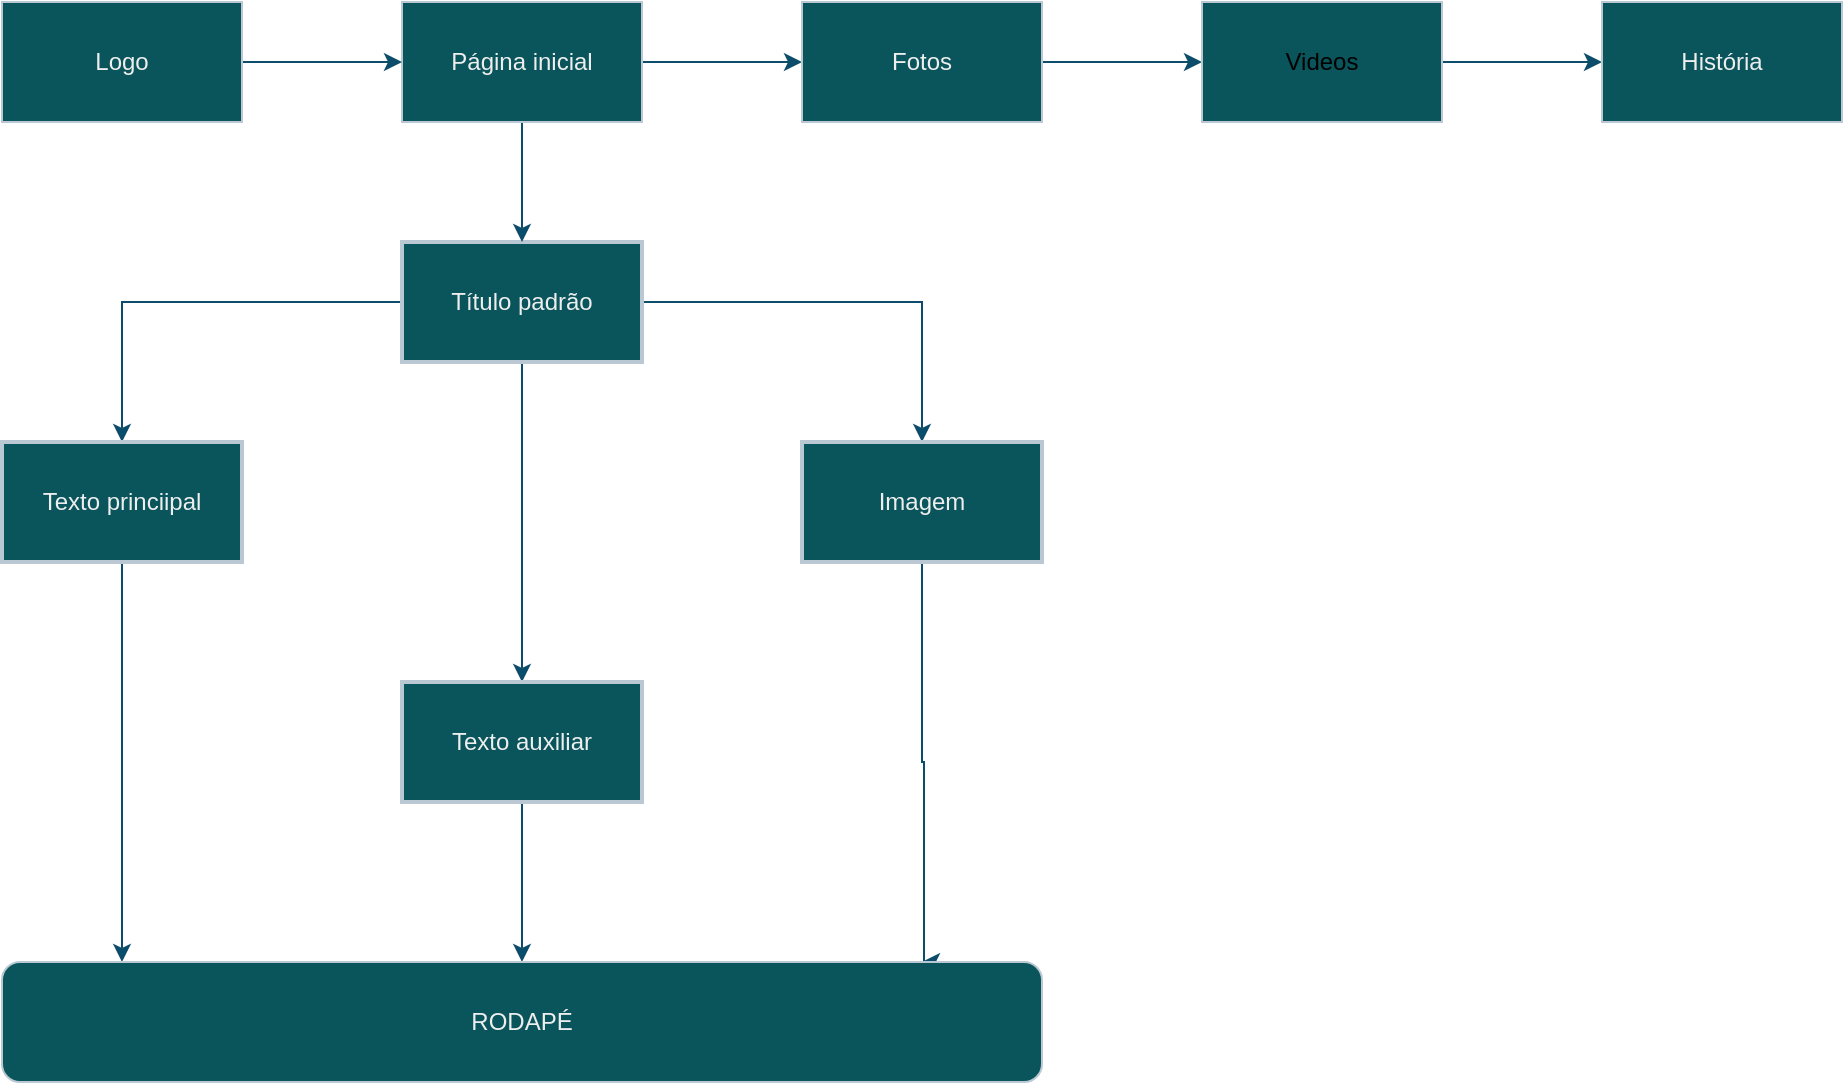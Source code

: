<mxfile version="20.8.10" type="device" pages="4"><diagram name="pagina-inicial" id="6jgPYx21cRDARMcg8RUc"><mxGraphModel dx="1862" dy="2954" grid="1" gridSize="10" guides="1" tooltips="1" connect="1" arrows="1" fold="1" page="1" pageScale="1" pageWidth="827" pageHeight="1169" math="0" shadow="0"><root><mxCell id="0"/><mxCell id="1" parent="0"/><mxCell id="WHvKOXdfd1H_6zjYxGnW-16" value="" style="edgeStyle=orthogonalEdgeStyle;rounded=0;orthogonalLoop=1;jettySize=auto;html=1;labelBackgroundColor=none;fontColor=default;strokeColor=#0B4D6A;labelPosition=center;verticalLabelPosition=middle;align=center;verticalAlign=middle;" parent="1" source="WHvKOXdfd1H_6zjYxGnW-13" target="WHvKOXdfd1H_6zjYxGnW-15" edge="1"><mxGeometry relative="1" as="geometry"/></mxCell><mxCell id="WHvKOXdfd1H_6zjYxGnW-18" value="" style="edgeStyle=orthogonalEdgeStyle;rounded=0;orthogonalLoop=1;jettySize=auto;html=1;labelBackgroundColor=none;fontColor=default;strokeColor=#0B4D6A;labelPosition=center;verticalLabelPosition=middle;align=center;verticalAlign=middle;" parent="1" source="WHvKOXdfd1H_6zjYxGnW-13" target="WHvKOXdfd1H_6zjYxGnW-17" edge="1"><mxGeometry relative="1" as="geometry"/></mxCell><mxCell id="WHvKOXdfd1H_6zjYxGnW-20" value="" style="edgeStyle=orthogonalEdgeStyle;rounded=0;orthogonalLoop=1;jettySize=auto;html=1;labelBackgroundColor=none;strokeColor=#0B4D6A;fontColor=default;labelPosition=center;verticalLabelPosition=middle;align=center;verticalAlign=middle;" parent="1" source="WHvKOXdfd1H_6zjYxGnW-13" target="WHvKOXdfd1H_6zjYxGnW-19" edge="1"><mxGeometry relative="1" as="geometry"/></mxCell><mxCell id="WHvKOXdfd1H_6zjYxGnW-13" value="Título padrão" style="whiteSpace=wrap;html=1;align=center;strokeWidth=2;rounded=0;labelBackgroundColor=none;fillColor=#09555B;strokeColor=#BAC8D3;fontColor=#EEEEEE;labelPosition=center;verticalLabelPosition=middle;verticalAlign=middle;" parent="1" vertex="1"><mxGeometry x="160" y="-1080" width="120" height="60" as="geometry"/></mxCell><mxCell id="EDl6xiVpqqaNXgH7k8_5-8" style="edgeStyle=orthogonalEdgeStyle;rounded=0;orthogonalLoop=1;jettySize=auto;html=1;labelBackgroundColor=none;strokeColor=#0B4D6A;fontColor=default;labelPosition=center;verticalLabelPosition=middle;align=center;verticalAlign=middle;" parent="1" source="WHvKOXdfd1H_6zjYxGnW-15" edge="1"><mxGeometry relative="1" as="geometry"><mxPoint x="20" y="-720" as="targetPoint"/><Array as="points"><mxPoint x="20" y="-820"/></Array></mxGeometry></mxCell><mxCell id="EDl6xiVpqqaNXgH7k8_5-5" style="edgeStyle=orthogonalEdgeStyle;rounded=0;orthogonalLoop=1;jettySize=auto;html=1;labelBackgroundColor=none;strokeColor=#0B4D6A;fontColor=default;labelPosition=center;verticalLabelPosition=middle;align=center;verticalAlign=middle;" parent="1" source="WHvKOXdfd1H_6zjYxGnW-17" edge="1"><mxGeometry relative="1" as="geometry"><mxPoint x="420" y="-720" as="targetPoint"/><Array as="points"><mxPoint x="420" y="-820"/><mxPoint x="421" y="-820"/></Array></mxGeometry></mxCell><mxCell id="WHvKOXdfd1H_6zjYxGnW-17" value="Imagem" style="whiteSpace=wrap;html=1;align=center;strokeWidth=2;rounded=0;labelBackgroundColor=none;fillColor=#09555B;strokeColor=#BAC8D3;fontColor=#EEEEEE;labelPosition=center;verticalLabelPosition=middle;verticalAlign=middle;" parent="1" vertex="1"><mxGeometry x="360" y="-980" width="120" height="60" as="geometry"/></mxCell><mxCell id="Egg_RonZ79JyW-SJxD8G-2" value="" style="edgeStyle=orthogonalEdgeStyle;rounded=0;orthogonalLoop=1;jettySize=auto;html=1;labelBackgroundColor=none;strokeColor=#0B4D6A;fontColor=default;labelPosition=center;verticalLabelPosition=middle;align=center;verticalAlign=middle;" parent="1" source="WHvKOXdfd1H_6zjYxGnW-19" target="Egg_RonZ79JyW-SJxD8G-1" edge="1"><mxGeometry relative="1" as="geometry"/></mxCell><mxCell id="WHvKOXdfd1H_6zjYxGnW-19" value="Texto auxiliar" style="whiteSpace=wrap;html=1;align=center;strokeWidth=2;rounded=0;labelBackgroundColor=none;fillColor=#09555B;strokeColor=#BAC8D3;fontColor=#EEEEEE;labelPosition=center;verticalLabelPosition=middle;verticalAlign=middle;" parent="1" vertex="1"><mxGeometry x="160" y="-860" width="120" height="60" as="geometry"/></mxCell><mxCell id="sfhdk_9mOHmBz7rJ2oFT-1" value="" style="edgeStyle=orthogonalEdgeStyle;rounded=0;orthogonalLoop=1;jettySize=auto;html=1;labelBackgroundColor=none;strokeColor=#0B4D6A;fontColor=default;labelPosition=center;verticalLabelPosition=middle;align=center;verticalAlign=middle;" parent="1" source="sfhdk_9mOHmBz7rJ2oFT-2" target="sfhdk_9mOHmBz7rJ2oFT-6" edge="1"><mxGeometry relative="1" as="geometry"/></mxCell><mxCell id="Pk7VqgSNeZXJ33i202x1-1" value="" style="edgeStyle=orthogonalEdgeStyle;rounded=0;orthogonalLoop=1;jettySize=auto;html=1;labelBackgroundColor=none;strokeColor=#0B4D6A;fontColor=default;labelPosition=center;verticalLabelPosition=middle;align=center;verticalAlign=middle;" parent="1" source="sfhdk_9mOHmBz7rJ2oFT-2" target="WHvKOXdfd1H_6zjYxGnW-13" edge="1"><mxGeometry relative="1" as="geometry"/></mxCell><mxCell id="sfhdk_9mOHmBz7rJ2oFT-2" value="Página inicial" style="rounded=0;whiteSpace=wrap;html=1;labelBackgroundColor=none;fillColor=#09555B;strokeColor=#BAC8D3;fontColor=#EEEEEE;labelPosition=center;verticalLabelPosition=middle;align=center;verticalAlign=middle;" parent="1" vertex="1"><mxGeometry x="160" y="-1200" width="120" height="60" as="geometry"/></mxCell><mxCell id="sfhdk_9mOHmBz7rJ2oFT-11" value="" style="edgeStyle=orthogonalEdgeStyle;rounded=0;orthogonalLoop=1;jettySize=auto;html=1;labelBackgroundColor=none;strokeColor=#0B4D6A;fontColor=default;labelPosition=center;verticalLabelPosition=middle;align=center;verticalAlign=middle;" parent="1" source="sfhdk_9mOHmBz7rJ2oFT-3" target="sfhdk_9mOHmBz7rJ2oFT-2" edge="1"><mxGeometry relative="1" as="geometry"/></mxCell><mxCell id="sfhdk_9mOHmBz7rJ2oFT-3" value="Logo" style="rounded=0;whiteSpace=wrap;html=1;labelBackgroundColor=none;fillColor=#09555B;strokeColor=#BAC8D3;fontColor=#EEEEEE;labelPosition=center;verticalLabelPosition=middle;align=center;verticalAlign=middle;" parent="1" vertex="1"><mxGeometry x="-40" y="-1200" width="120" height="60" as="geometry"/></mxCell><mxCell id="sfhdk_9mOHmBz7rJ2oFT-5" value="" style="edgeStyle=orthogonalEdgeStyle;rounded=0;orthogonalLoop=1;jettySize=auto;html=1;labelBackgroundColor=none;strokeColor=#0B4D6A;fontColor=default;labelPosition=center;verticalLabelPosition=middle;align=center;verticalAlign=middle;" parent="1" source="sfhdk_9mOHmBz7rJ2oFT-6" target="sfhdk_9mOHmBz7rJ2oFT-8" edge="1"><mxGeometry relative="1" as="geometry"/></mxCell><mxCell id="sfhdk_9mOHmBz7rJ2oFT-6" value="Fotos" style="rounded=0;whiteSpace=wrap;html=1;labelBackgroundColor=none;fillColor=#09555B;strokeColor=#BAC8D3;fontColor=#EEEEEE;labelPosition=center;verticalLabelPosition=middle;align=center;verticalAlign=middle;" parent="1" vertex="1"><mxGeometry x="360" y="-1200" width="120" height="60" as="geometry"/></mxCell><mxCell id="sfhdk_9mOHmBz7rJ2oFT-7" value="" style="edgeStyle=orthogonalEdgeStyle;rounded=0;orthogonalLoop=1;jettySize=auto;html=1;labelBackgroundColor=none;strokeColor=#0B4D6A;fontColor=default;labelPosition=center;verticalLabelPosition=middle;align=center;verticalAlign=middle;" parent="1" source="sfhdk_9mOHmBz7rJ2oFT-8" target="sfhdk_9mOHmBz7rJ2oFT-9" edge="1"><mxGeometry relative="1" as="geometry"/></mxCell><mxCell id="sfhdk_9mOHmBz7rJ2oFT-8" value="Videos" style="rounded=0;labelBackgroundColor=none;fillColor=#09555B;strokeColor=#BAC8D3;fontColor=default;labelPosition=center;verticalLabelPosition=middle;align=center;verticalAlign=middle;labelBorderColor=none;whiteSpace=wrap;html=1;" parent="1" vertex="1"><mxGeometry x="560" y="-1200" width="120" height="60" as="geometry"/></mxCell><mxCell id="sfhdk_9mOHmBz7rJ2oFT-9" value="História" style="whiteSpace=wrap;html=1;rounded=0;labelBackgroundColor=none;fillColor=#09555B;strokeColor=#BAC8D3;fontColor=#EEEEEE;labelPosition=center;verticalLabelPosition=middle;align=center;verticalAlign=middle;" parent="1" vertex="1"><mxGeometry x="760" y="-1200" width="120" height="60" as="geometry"/></mxCell><mxCell id="Egg_RonZ79JyW-SJxD8G-1" value="RODAPÉ" style="rounded=1;whiteSpace=wrap;html=1;labelBackgroundColor=none;fillColor=#09555B;strokeColor=#BAC8D3;fontColor=#EEEEEE;labelPosition=center;verticalLabelPosition=middle;align=center;verticalAlign=middle;" parent="1" vertex="1"><mxGeometry x="-40" y="-720" width="520" height="60" as="geometry"/></mxCell><mxCell id="WHvKOXdfd1H_6zjYxGnW-15" value="Texto princiipal" style="whiteSpace=wrap;html=1;align=center;strokeWidth=2;rounded=0;labelBackgroundColor=none;fillColor=#09555B;strokeColor=#BAC8D3;fontColor=#EEEEEE;labelPosition=center;verticalLabelPosition=middle;verticalAlign=middle;" parent="1" vertex="1"><mxGeometry x="-40" y="-980" width="120" height="60" as="geometry"/></mxCell></root></mxGraphModel></diagram><diagram id="MqBXajf-Vl6zpx3xr-Yh" name="fotos"><mxGraphModel dx="880" dy="2862" grid="1" gridSize="10" guides="1" tooltips="1" connect="1" arrows="1" fold="1" page="1" pageScale="1" pageWidth="827" pageHeight="1169" math="0" shadow="0"><root><mxCell id="0"/><mxCell id="1" parent="0"/><mxCell id="4QWVG7XDYs1xAWIoNwuD-1" value="" style="edgeStyle=orthogonalEdgeStyle;rounded=0;orthogonalLoop=1;jettySize=auto;html=1;labelBackgroundColor=none;strokeColor=#0B4D6A;fontColor=default;labelPosition=center;verticalLabelPosition=middle;align=center;verticalAlign=middle;" parent="1" source="4QWVG7XDYs1xAWIoNwuD-2" target="4QWVG7XDYs1xAWIoNwuD-6" edge="1"><mxGeometry relative="1" as="geometry"/></mxCell><mxCell id="4QWVG7XDYs1xAWIoNwuD-2" value="Página inicial" style="rounded=0;whiteSpace=wrap;html=1;labelBackgroundColor=none;fillColor=#09555B;strokeColor=#BAC8D3;fontColor=#EEEEEE;labelPosition=center;verticalLabelPosition=middle;align=center;verticalAlign=middle;" parent="1" vertex="1"><mxGeometry x="280" y="-2320" width="120" height="60" as="geometry"/></mxCell><mxCell id="4QWVG7XDYs1xAWIoNwuD-3" value="" style="edgeStyle=orthogonalEdgeStyle;rounded=0;orthogonalLoop=1;jettySize=auto;html=1;labelBackgroundColor=none;strokeColor=#0B4D6A;fontColor=default;labelPosition=center;verticalLabelPosition=middle;align=center;verticalAlign=middle;" parent="1" source="4QWVG7XDYs1xAWIoNwuD-4" target="4QWVG7XDYs1xAWIoNwuD-2" edge="1"><mxGeometry relative="1" as="geometry"/></mxCell><mxCell id="4QWVG7XDYs1xAWIoNwuD-4" value="Logo" style="rounded=0;whiteSpace=wrap;html=1;labelBackgroundColor=none;fillColor=#09555B;strokeColor=#BAC8D3;fontColor=#EEEEEE;labelPosition=center;verticalLabelPosition=middle;align=center;verticalAlign=middle;" parent="1" vertex="1"><mxGeometry x="80" y="-2320" width="120" height="60" as="geometry"/></mxCell><mxCell id="4QWVG7XDYs1xAWIoNwuD-5" value="" style="edgeStyle=orthogonalEdgeStyle;rounded=0;orthogonalLoop=1;jettySize=auto;html=1;labelBackgroundColor=none;strokeColor=#0B4D6A;fontColor=default;labelPosition=center;verticalLabelPosition=middle;align=center;verticalAlign=middle;" parent="1" source="4QWVG7XDYs1xAWIoNwuD-6" target="4QWVG7XDYs1xAWIoNwuD-8" edge="1"><mxGeometry relative="1" as="geometry"/></mxCell><mxCell id="HaPH7unj4GOreDY3h9ul-1" value="" style="edgeStyle=orthogonalEdgeStyle;rounded=0;orthogonalLoop=1;jettySize=auto;html=1;labelBackgroundColor=none;strokeColor=#0B4D6A;fontColor=default;labelPosition=center;verticalLabelPosition=middle;align=center;verticalAlign=middle;" parent="1" source="4QWVG7XDYs1xAWIoNwuD-6" target="4QWVG7XDYs1xAWIoNwuD-35" edge="1"><mxGeometry relative="1" as="geometry"/></mxCell><mxCell id="4QWVG7XDYs1xAWIoNwuD-6" value="Fotos" style="rounded=0;whiteSpace=wrap;html=1;labelBackgroundColor=none;fillColor=#09555B;strokeColor=#BAC8D3;fontColor=#EEEEEE;labelPosition=center;verticalLabelPosition=middle;align=center;verticalAlign=middle;" parent="1" vertex="1"><mxGeometry x="480" y="-2320" width="120" height="60" as="geometry"/></mxCell><mxCell id="4QWVG7XDYs1xAWIoNwuD-7" value="" style="edgeStyle=orthogonalEdgeStyle;rounded=0;orthogonalLoop=1;jettySize=auto;html=1;labelBackgroundColor=none;strokeColor=#0B4D6A;fontColor=default;labelPosition=center;verticalLabelPosition=middle;align=center;verticalAlign=middle;" parent="1" source="4QWVG7XDYs1xAWIoNwuD-8" target="4QWVG7XDYs1xAWIoNwuD-9" edge="1"><mxGeometry relative="1" as="geometry"/></mxCell><mxCell id="4QWVG7XDYs1xAWIoNwuD-8" value="Videos" style="whiteSpace=wrap;html=1;rounded=0;labelBackgroundColor=none;fillColor=#09555B;strokeColor=#BAC8D3;fontColor=#EEEEEE;labelPosition=center;verticalLabelPosition=middle;align=center;verticalAlign=middle;" parent="1" vertex="1"><mxGeometry x="680" y="-2320" width="120" height="60" as="geometry"/></mxCell><mxCell id="4QWVG7XDYs1xAWIoNwuD-9" value="História" style="whiteSpace=wrap;html=1;rounded=0;labelBackgroundColor=none;fillColor=#09555B;strokeColor=#BAC8D3;fontColor=#EEEEEE;labelPosition=center;verticalLabelPosition=middle;align=center;verticalAlign=middle;" parent="1" vertex="1"><mxGeometry x="880" y="-2320" width="120" height="60" as="geometry"/></mxCell><mxCell id="4QWVG7XDYs1xAWIoNwuD-11" value="" style="edgeStyle=orthogonalEdgeStyle;rounded=0;orthogonalLoop=1;jettySize=auto;html=1;labelBackgroundColor=none;strokeColor=#0B4D6A;fontColor=default;labelPosition=center;verticalLabelPosition=middle;align=center;verticalAlign=middle;" parent="1" source="4QWVG7XDYs1xAWIoNwuD-14" target="4QWVG7XDYs1xAWIoNwuD-16" edge="1"><mxGeometry relative="1" as="geometry"/></mxCell><mxCell id="4QWVG7XDYs1xAWIoNwuD-12" value="" style="edgeStyle=orthogonalEdgeStyle;rounded=0;orthogonalLoop=1;jettySize=auto;html=1;labelBackgroundColor=none;strokeColor=#0B4D6A;fontColor=default;labelPosition=center;verticalLabelPosition=middle;align=center;verticalAlign=middle;" parent="1" source="4QWVG7XDYs1xAWIoNwuD-14" target="4QWVG7XDYs1xAWIoNwuD-18" edge="1"><mxGeometry relative="1" as="geometry"/></mxCell><mxCell id="4QWVG7XDYs1xAWIoNwuD-13" value="" style="edgeStyle=orthogonalEdgeStyle;rounded=0;orthogonalLoop=1;jettySize=auto;html=1;labelBackgroundColor=none;strokeColor=#0B4D6A;fontColor=default;labelPosition=center;verticalLabelPosition=middle;align=center;verticalAlign=middle;" parent="1" source="4QWVG7XDYs1xAWIoNwuD-14" target="4QWVG7XDYs1xAWIoNwuD-20" edge="1"><mxGeometry relative="1" as="geometry"/></mxCell><mxCell id="4QWVG7XDYs1xAWIoNwuD-14" value="&#10;&lt;span style=&quot;color: rgb(0, 0, 0); font-family: Helvetica; font-size: 12px; font-style: normal; font-variant-ligatures: normal; font-variant-caps: normal; font-weight: 400; letter-spacing: normal; orphans: 2; text-align: center; text-indent: 0px; text-transform: none; widows: 2; word-spacing: 0px; -webkit-text-stroke-width: 0px; background-color: rgb(251, 251, 251); text-decoration-thickness: initial; text-decoration-style: initial; text-decoration-color: initial; float: none; display: inline !important;&quot;&gt;Fotos&lt;/span&gt;&#10;&#10;" style="rounded=0;whiteSpace=wrap;html=1;labelBackgroundColor=none;fillColor=#09555B;strokeColor=#BAC8D3;fontColor=#EEEEEE;labelPosition=center;verticalLabelPosition=middle;align=center;verticalAlign=middle;" parent="1" vertex="1"><mxGeometry x="480" y="-1920" width="120" height="60" as="geometry"/></mxCell><mxCell id="4QWVG7XDYs1xAWIoNwuD-15" value="" style="edgeStyle=orthogonalEdgeStyle;rounded=0;orthogonalLoop=1;jettySize=auto;html=1;labelBackgroundColor=none;strokeColor=#0B4D6A;fontColor=default;labelPosition=center;verticalLabelPosition=middle;align=center;verticalAlign=middle;" parent="1" source="4QWVG7XDYs1xAWIoNwuD-16" target="4QWVG7XDYs1xAWIoNwuD-22" edge="1"><mxGeometry relative="1" as="geometry"/></mxCell><mxCell id="4QWVG7XDYs1xAWIoNwuD-16" value="&#10;&lt;span style=&quot;color: rgb(0, 0, 0); font-family: Helvetica; font-size: 12px; font-style: normal; font-variant-ligatures: normal; font-variant-caps: normal; font-weight: 400; letter-spacing: normal; orphans: 2; text-align: center; text-indent: 0px; text-transform: none; widows: 2; word-spacing: 0px; -webkit-text-stroke-width: 0px; background-color: rgb(251, 251, 251); text-decoration-thickness: initial; text-decoration-style: initial; text-decoration-color: initial; float: none; display: inline !important;&quot;&gt;Fotos&lt;/span&gt;&#10;&#10;" style="rounded=0;whiteSpace=wrap;html=1;labelBackgroundColor=none;fillColor=#09555B;strokeColor=#BAC8D3;fontColor=#EEEEEE;labelPosition=center;verticalLabelPosition=middle;align=center;verticalAlign=middle;" parent="1" vertex="1"><mxGeometry x="680" y="-1920" width="120" height="60" as="geometry"/></mxCell><mxCell id="4QWVG7XDYs1xAWIoNwuD-17" value="" style="edgeStyle=orthogonalEdgeStyle;rounded=0;orthogonalLoop=1;jettySize=auto;html=1;labelBackgroundColor=none;strokeColor=#0B4D6A;fontColor=default;labelPosition=center;verticalLabelPosition=middle;align=center;verticalAlign=middle;" parent="1" source="4QWVG7XDYs1xAWIoNwuD-18" target="4QWVG7XDYs1xAWIoNwuD-24" edge="1"><mxGeometry relative="1" as="geometry"/></mxCell><mxCell id="4QWVG7XDYs1xAWIoNwuD-18" value="Fotos" style="rounded=0;whiteSpace=wrap;html=1;labelBackgroundColor=none;fillColor=#09555B;strokeColor=#BAC8D3;fontColor=#EEEEEE;labelPosition=center;verticalLabelPosition=middle;align=center;verticalAlign=middle;" parent="1" vertex="1"><mxGeometry x="280" y="-1920" width="120" height="60" as="geometry"/></mxCell><mxCell id="4QWVG7XDYs1xAWIoNwuD-19" value="" style="edgeStyle=orthogonalEdgeStyle;rounded=0;orthogonalLoop=1;jettySize=auto;html=1;labelBackgroundColor=none;strokeColor=#0B4D6A;fontColor=default;labelPosition=center;verticalLabelPosition=middle;align=center;verticalAlign=middle;" parent="1" source="4QWVG7XDYs1xAWIoNwuD-20" target="4QWVG7XDYs1xAWIoNwuD-28" edge="1"><mxGeometry relative="1" as="geometry"/></mxCell><mxCell id="4QWVG7XDYs1xAWIoNwuD-20" value="&#10;&lt;span style=&quot;color: rgb(0, 0, 0); font-family: Helvetica; font-size: 12px; font-style: normal; font-variant-ligatures: normal; font-variant-caps: normal; font-weight: 400; letter-spacing: normal; orphans: 2; text-align: center; text-indent: 0px; text-transform: none; widows: 2; word-spacing: 0px; -webkit-text-stroke-width: 0px; background-color: rgb(251, 251, 251); text-decoration-thickness: initial; text-decoration-style: initial; text-decoration-color: initial; float: none; display: inline !important;&quot;&gt;Fotos&lt;/span&gt;&#10;&#10;" style="rounded=0;whiteSpace=wrap;html=1;labelBackgroundColor=none;fillColor=#09555B;strokeColor=#BAC8D3;fontColor=#EEEEEE;labelPosition=center;verticalLabelPosition=middle;align=center;verticalAlign=middle;" parent="1" vertex="1"><mxGeometry x="480" y="-1780" width="120" height="60" as="geometry"/></mxCell><mxCell id="4QWVG7XDYs1xAWIoNwuD-21" value="" style="edgeStyle=orthogonalEdgeStyle;rounded=0;orthogonalLoop=1;jettySize=auto;html=1;labelBackgroundColor=none;strokeColor=#0B4D6A;fontColor=default;labelPosition=center;verticalLabelPosition=middle;align=center;verticalAlign=middle;" parent="1" source="4QWVG7XDYs1xAWIoNwuD-22" target="4QWVG7XDYs1xAWIoNwuD-30" edge="1"><mxGeometry relative="1" as="geometry"/></mxCell><mxCell id="4QWVG7XDYs1xAWIoNwuD-22" value="&#10;&lt;span style=&quot;color: rgb(0, 0, 0); font-family: Helvetica; font-size: 12px; font-style: normal; font-variant-ligatures: normal; font-variant-caps: normal; font-weight: 400; letter-spacing: normal; orphans: 2; text-align: center; text-indent: 0px; text-transform: none; widows: 2; word-spacing: 0px; -webkit-text-stroke-width: 0px; background-color: rgb(251, 251, 251); text-decoration-thickness: initial; text-decoration-style: initial; text-decoration-color: initial; float: none; display: inline !important;&quot;&gt;Fotos&lt;/span&gt;&#10;&#10;" style="rounded=0;whiteSpace=wrap;html=1;labelBackgroundColor=none;fillColor=#09555B;strokeColor=#BAC8D3;fontColor=#EEEEEE;labelPosition=center;verticalLabelPosition=middle;align=center;verticalAlign=middle;" parent="1" vertex="1"><mxGeometry x="680" y="-1780" width="120" height="60" as="geometry"/></mxCell><mxCell id="4QWVG7XDYs1xAWIoNwuD-23" value="" style="edgeStyle=orthogonalEdgeStyle;rounded=0;orthogonalLoop=1;jettySize=auto;html=1;labelBackgroundColor=none;strokeColor=#0B4D6A;fontColor=default;labelPosition=center;verticalLabelPosition=middle;align=center;verticalAlign=middle;" parent="1" source="4QWVG7XDYs1xAWIoNwuD-24" target="4QWVG7XDYs1xAWIoNwuD-26" edge="1"><mxGeometry relative="1" as="geometry"/></mxCell><mxCell id="4QWVG7XDYs1xAWIoNwuD-24" value="&#10;&lt;span style=&quot;color: rgb(0, 0, 0); font-family: Helvetica; font-size: 12px; font-style: normal; font-variant-ligatures: normal; font-variant-caps: normal; font-weight: 400; letter-spacing: normal; orphans: 2; text-align: center; text-indent: 0px; text-transform: none; widows: 2; word-spacing: 0px; -webkit-text-stroke-width: 0px; background-color: rgb(251, 251, 251); text-decoration-thickness: initial; text-decoration-style: initial; text-decoration-color: initial; float: none; display: inline !important;&quot;&gt;Fotos&lt;/span&gt;&#10;&#10;" style="rounded=0;whiteSpace=wrap;html=1;labelBackgroundColor=none;fillColor=#09555B;strokeColor=#BAC8D3;fontColor=#EEEEEE;labelPosition=center;verticalLabelPosition=middle;align=center;verticalAlign=middle;" parent="1" vertex="1"><mxGeometry x="280" y="-1780" width="120" height="60" as="geometry"/></mxCell><mxCell id="4QWVG7XDYs1xAWIoNwuD-25" value="" style="edgeStyle=orthogonalEdgeStyle;rounded=0;orthogonalLoop=1;jettySize=auto;html=1;labelBackgroundColor=none;strokeColor=#0B4D6A;fontColor=default;labelPosition=center;verticalLabelPosition=middle;align=center;verticalAlign=middle;" parent="1" source="4QWVG7XDYs1xAWIoNwuD-26" target="4QWVG7XDYs1xAWIoNwuD-31" edge="1"><mxGeometry relative="1" as="geometry"/></mxCell><mxCell id="4QWVG7XDYs1xAWIoNwuD-26" value="&#10;&lt;span style=&quot;color: rgb(0, 0, 0); font-family: Helvetica; font-size: 12px; font-style: normal; font-variant-ligatures: normal; font-variant-caps: normal; font-weight: 400; letter-spacing: normal; orphans: 2; text-align: center; text-indent: 0px; text-transform: none; widows: 2; word-spacing: 0px; -webkit-text-stroke-width: 0px; background-color: rgb(251, 251, 251); text-decoration-thickness: initial; text-decoration-style: initial; text-decoration-color: initial; float: none; display: inline !important;&quot;&gt;Fotos&lt;/span&gt;&#10;&#10;" style="rounded=0;whiteSpace=wrap;html=1;labelBackgroundColor=none;fillColor=#09555B;strokeColor=#BAC8D3;fontColor=#EEEEEE;labelPosition=center;verticalLabelPosition=middle;align=center;verticalAlign=middle;" parent="1" vertex="1"><mxGeometry x="280" y="-1640" width="120" height="60" as="geometry"/></mxCell><mxCell id="4QWVG7XDYs1xAWIoNwuD-27" value="" style="edgeStyle=orthogonalEdgeStyle;rounded=0;orthogonalLoop=1;jettySize=auto;html=1;labelBackgroundColor=none;strokeColor=#0B4D6A;fontColor=default;labelPosition=center;verticalLabelPosition=middle;align=center;verticalAlign=middle;" parent="1" source="4QWVG7XDYs1xAWIoNwuD-28" target="4QWVG7XDYs1xAWIoNwuD-32" edge="1"><mxGeometry relative="1" as="geometry"/></mxCell><mxCell id="4QWVG7XDYs1xAWIoNwuD-28" value="&#10;&lt;span style=&quot;color: rgb(0, 0, 0); font-family: Helvetica; font-size: 12px; font-style: normal; font-variant-ligatures: normal; font-variant-caps: normal; font-weight: 400; letter-spacing: normal; orphans: 2; text-align: center; text-indent: 0px; text-transform: none; widows: 2; word-spacing: 0px; -webkit-text-stroke-width: 0px; background-color: rgb(251, 251, 251); text-decoration-thickness: initial; text-decoration-style: initial; text-decoration-color: initial; float: none; display: inline !important;&quot;&gt;Fotos&lt;/span&gt;&#10;&#10;" style="rounded=0;whiteSpace=wrap;html=1;labelBackgroundColor=none;fillColor=#09555B;strokeColor=#BAC8D3;fontColor=#EEEEEE;labelPosition=center;verticalLabelPosition=middle;align=center;verticalAlign=middle;" parent="1" vertex="1"><mxGeometry x="480" y="-1640" width="120" height="60" as="geometry"/></mxCell><mxCell id="4QWVG7XDYs1xAWIoNwuD-29" value="" style="edgeStyle=orthogonalEdgeStyle;rounded=0;orthogonalLoop=1;jettySize=auto;html=1;labelBackgroundColor=none;strokeColor=#0B4D6A;fontColor=default;labelPosition=center;verticalLabelPosition=middle;align=center;verticalAlign=middle;" parent="1" source="4QWVG7XDYs1xAWIoNwuD-30" target="4QWVG7XDYs1xAWIoNwuD-33" edge="1"><mxGeometry relative="1" as="geometry"/></mxCell><mxCell id="4QWVG7XDYs1xAWIoNwuD-30" value="&#10;&lt;span style=&quot;color: rgb(0, 0, 0); font-family: Helvetica; font-size: 12px; font-style: normal; font-variant-ligatures: normal; font-variant-caps: normal; font-weight: 400; letter-spacing: normal; orphans: 2; text-align: center; text-indent: 0px; text-transform: none; widows: 2; word-spacing: 0px; -webkit-text-stroke-width: 0px; background-color: rgb(251, 251, 251); text-decoration-thickness: initial; text-decoration-style: initial; text-decoration-color: initial; float: none; display: inline !important;&quot;&gt;Fotos&lt;/span&gt;&#10;&#10;" style="rounded=0;whiteSpace=wrap;html=1;labelBackgroundColor=none;fillColor=#09555B;strokeColor=#BAC8D3;fontColor=#EEEEEE;labelPosition=center;verticalLabelPosition=middle;align=center;verticalAlign=middle;" parent="1" vertex="1"><mxGeometry x="680" y="-1640" width="120" height="60" as="geometry"/></mxCell><mxCell id="KgUeNthwGAGz-gEo2Y0a-12" value="" style="edgeStyle=orthogonalEdgeStyle;rounded=0;orthogonalLoop=1;jettySize=auto;html=1;labelBackgroundColor=none;strokeColor=#0B4D6A;fontColor=default;labelPosition=center;verticalLabelPosition=middle;align=center;verticalAlign=middle;" parent="1" source="4QWVG7XDYs1xAWIoNwuD-31" target="KgUeNthwGAGz-gEo2Y0a-1" edge="1"><mxGeometry relative="1" as="geometry"/></mxCell><mxCell id="4QWVG7XDYs1xAWIoNwuD-31" value="&#10;&lt;span style=&quot;color: rgb(0, 0, 0); font-family: Helvetica; font-size: 12px; font-style: normal; font-variant-ligatures: normal; font-variant-caps: normal; font-weight: 400; letter-spacing: normal; orphans: 2; text-align: center; text-indent: 0px; text-transform: none; widows: 2; word-spacing: 0px; -webkit-text-stroke-width: 0px; background-color: rgb(251, 251, 251); text-decoration-thickness: initial; text-decoration-style: initial; text-decoration-color: initial; float: none; display: inline !important;&quot;&gt;Fotos&lt;/span&gt;&#10;&#10;" style="rounded=0;whiteSpace=wrap;html=1;labelBackgroundColor=none;fillColor=#09555B;strokeColor=#BAC8D3;fontColor=#EEEEEE;labelPosition=center;verticalLabelPosition=middle;align=center;verticalAlign=middle;" parent="1" vertex="1"><mxGeometry x="280" y="-1500" width="120" height="60" as="geometry"/></mxCell><mxCell id="KgUeNthwGAGz-gEo2Y0a-7" value="" style="edgeStyle=orthogonalEdgeStyle;rounded=0;orthogonalLoop=1;jettySize=auto;html=1;entryX=0.5;entryY=0;entryDx=0;entryDy=0;labelBackgroundColor=none;strokeColor=#0B4D6A;fontColor=default;labelPosition=center;verticalLabelPosition=middle;align=center;verticalAlign=middle;" parent="1" source="4QWVG7XDYs1xAWIoNwuD-32" target="KgUeNthwGAGz-gEo2Y0a-1" edge="1"><mxGeometry relative="1" as="geometry"><mxPoint x="540" y="-1360" as="targetPoint"/></mxGeometry></mxCell><mxCell id="4QWVG7XDYs1xAWIoNwuD-32" value="&#10;&lt;span style=&quot;color: rgb(0, 0, 0); font-family: Helvetica; font-size: 12px; font-style: normal; font-variant-ligatures: normal; font-variant-caps: normal; font-weight: 400; letter-spacing: normal; orphans: 2; text-align: center; text-indent: 0px; text-transform: none; widows: 2; word-spacing: 0px; -webkit-text-stroke-width: 0px; background-color: rgb(251, 251, 251); text-decoration-thickness: initial; text-decoration-style: initial; text-decoration-color: initial; float: none; display: inline !important;&quot;&gt;Fotos&lt;/span&gt;&#10;&#10;" style="rounded=0;whiteSpace=wrap;html=1;labelBackgroundColor=none;fillColor=#09555B;strokeColor=#BAC8D3;fontColor=#EEEEEE;labelPosition=center;verticalLabelPosition=middle;align=center;verticalAlign=middle;" parent="1" vertex="1"><mxGeometry x="480" y="-1500" width="120" height="60" as="geometry"/></mxCell><mxCell id="KgUeNthwGAGz-gEo2Y0a-13" value="" style="edgeStyle=orthogonalEdgeStyle;rounded=0;orthogonalLoop=1;jettySize=auto;html=1;labelBackgroundColor=none;strokeColor=#0B4D6A;fontColor=default;labelPosition=center;verticalLabelPosition=middle;align=center;verticalAlign=middle;" parent="1" source="4QWVG7XDYs1xAWIoNwuD-33" target="KgUeNthwGAGz-gEo2Y0a-1" edge="1"><mxGeometry relative="1" as="geometry"/></mxCell><mxCell id="4QWVG7XDYs1xAWIoNwuD-33" value="&#10;&lt;span style=&quot;color: rgb(0, 0, 0); font-family: Helvetica; font-size: 12px; font-style: normal; font-variant-ligatures: normal; font-variant-caps: normal; font-weight: 400; letter-spacing: normal; orphans: 2; text-align: center; text-indent: 0px; text-transform: none; widows: 2; word-spacing: 0px; -webkit-text-stroke-width: 0px; background-color: rgb(251, 251, 251); text-decoration-thickness: initial; text-decoration-style: initial; text-decoration-color: initial; float: none; display: inline !important;&quot;&gt;Fotos&lt;/span&gt;&#10;&#10;" style="rounded=0;whiteSpace=wrap;html=1;labelBackgroundColor=none;fillColor=#09555B;strokeColor=#BAC8D3;fontColor=#EEEEEE;labelPosition=center;verticalLabelPosition=middle;align=center;verticalAlign=middle;" parent="1" vertex="1"><mxGeometry x="680" y="-1500" width="120" height="60" as="geometry"/></mxCell><mxCell id="HaPH7unj4GOreDY3h9ul-2" value="" style="edgeStyle=orthogonalEdgeStyle;rounded=0;orthogonalLoop=1;jettySize=auto;html=1;labelBackgroundColor=none;strokeColor=#0B4D6A;fontColor=default;labelPosition=center;verticalLabelPosition=middle;align=center;verticalAlign=middle;" parent="1" source="4QWVG7XDYs1xAWIoNwuD-35" target="4QWVG7XDYs1xAWIoNwuD-36" edge="1"><mxGeometry relative="1" as="geometry"/></mxCell><mxCell id="4QWVG7XDYs1xAWIoNwuD-35" value="Título padrão" style="rounded=1;whiteSpace=wrap;html=1;labelBackgroundColor=none;fillColor=#09555B;strokeColor=#BAC8D3;fontColor=#EEEEEE;labelPosition=center;verticalLabelPosition=middle;align=center;verticalAlign=middle;" parent="1" vertex="1"><mxGeometry x="480" y="-2200" width="120" height="60" as="geometry"/></mxCell><mxCell id="DeQBcbwjVCzEkFW4mloR-1" value="" style="edgeStyle=orthogonalEdgeStyle;rounded=0;orthogonalLoop=1;jettySize=auto;html=1;labelBackgroundColor=none;strokeColor=#0B4D6A;fontColor=default;labelPosition=center;verticalLabelPosition=middle;align=center;verticalAlign=middle;" edge="1" parent="1" source="4QWVG7XDYs1xAWIoNwuD-36" target="4QWVG7XDYs1xAWIoNwuD-14"><mxGeometry relative="1" as="geometry"/></mxCell><mxCell id="DeQBcbwjVCzEkFW4mloR-2" style="edgeStyle=orthogonalEdgeStyle;rounded=0;orthogonalLoop=1;jettySize=auto;html=1;entryX=0.5;entryY=0;entryDx=0;entryDy=0;labelBackgroundColor=none;strokeColor=#0B4D6A;fontColor=default;labelPosition=center;verticalLabelPosition=middle;align=center;verticalAlign=middle;" edge="1" parent="1" source="4QWVG7XDYs1xAWIoNwuD-36" target="4QWVG7XDYs1xAWIoNwuD-16"><mxGeometry relative="1" as="geometry"/></mxCell><mxCell id="DeQBcbwjVCzEkFW4mloR-3" style="edgeStyle=orthogonalEdgeStyle;rounded=0;orthogonalLoop=1;jettySize=auto;html=1;entryX=0.5;entryY=0;entryDx=0;entryDy=0;labelBackgroundColor=none;strokeColor=#0B4D6A;fontColor=default;labelPosition=center;verticalLabelPosition=middle;align=center;verticalAlign=middle;" edge="1" parent="1" source="4QWVG7XDYs1xAWIoNwuD-36" target="4QWVG7XDYs1xAWIoNwuD-18"><mxGeometry relative="1" as="geometry"/></mxCell><mxCell id="4QWVG7XDYs1xAWIoNwuD-36" value="Descrição das imagens" style="rounded=1;whiteSpace=wrap;html=1;labelBackgroundColor=none;fillColor=#09555B;strokeColor=#BAC8D3;fontColor=#EEEEEE;labelPosition=center;verticalLabelPosition=middle;align=center;verticalAlign=middle;" parent="1" vertex="1"><mxGeometry x="480" y="-2080" width="120" height="60" as="geometry"/></mxCell><mxCell id="KgUeNthwGAGz-gEo2Y0a-1" value="RODAPÉ" style="rounded=1;whiteSpace=wrap;html=1;labelBackgroundColor=none;fillColor=#09555B;strokeColor=#BAC8D3;fontColor=#EEEEEE;labelPosition=center;verticalLabelPosition=middle;align=center;verticalAlign=middle;" parent="1" vertex="1"><mxGeometry x="280" y="-1360" width="520" height="60" as="geometry"/></mxCell></root></mxGraphModel></diagram><diagram id="D4HSc5sFC0FO_vK6thUJ" name="videos"><mxGraphModel dx="880" dy="2862" grid="1" gridSize="10" guides="1" tooltips="1" connect="1" arrows="1" fold="1" page="1" pageScale="1" pageWidth="827" pageHeight="1169" math="0" shadow="0"><root><mxCell id="0"/><mxCell id="1" parent="0"/><mxCell id="Mh2e0gNYtc7Ol_Z_rCGp-1" value="" style="edgeStyle=orthogonalEdgeStyle;rounded=0;orthogonalLoop=1;jettySize=auto;html=1;labelBackgroundColor=none;strokeColor=#0B4D6A;fontColor=default;labelPosition=center;verticalLabelPosition=middle;align=center;verticalAlign=middle;" parent="1" source="Mh2e0gNYtc7Ol_Z_rCGp-2" target="Mh2e0gNYtc7Ol_Z_rCGp-6" edge="1"><mxGeometry relative="1" as="geometry"/></mxCell><mxCell id="Mh2e0gNYtc7Ol_Z_rCGp-2" value="Página inicial" style="rounded=0;whiteSpace=wrap;html=1;labelBackgroundColor=none;fillColor=#09555B;strokeColor=#BAC8D3;fontColor=#EEEEEE;labelPosition=center;verticalLabelPosition=middle;align=center;verticalAlign=middle;" parent="1" vertex="1"><mxGeometry x="280" y="-2320" width="120" height="60" as="geometry"/></mxCell><mxCell id="Mh2e0gNYtc7Ol_Z_rCGp-3" value="" style="edgeStyle=orthogonalEdgeStyle;rounded=0;orthogonalLoop=1;jettySize=auto;html=1;labelBackgroundColor=none;strokeColor=#0B4D6A;fontColor=default;labelPosition=center;verticalLabelPosition=middle;align=center;verticalAlign=middle;" parent="1" source="Mh2e0gNYtc7Ol_Z_rCGp-4" target="Mh2e0gNYtc7Ol_Z_rCGp-2" edge="1"><mxGeometry relative="1" as="geometry"/></mxCell><mxCell id="Mh2e0gNYtc7Ol_Z_rCGp-4" value="Logo" style="rounded=0;whiteSpace=wrap;html=1;labelBackgroundColor=none;fillColor=#09555B;strokeColor=#BAC8D3;fontColor=#EEEEEE;labelPosition=center;verticalLabelPosition=middle;align=center;verticalAlign=middle;" parent="1" vertex="1"><mxGeometry x="80" y="-2320" width="120" height="60" as="geometry"/></mxCell><mxCell id="Mh2e0gNYtc7Ol_Z_rCGp-5" value="" style="edgeStyle=orthogonalEdgeStyle;rounded=0;orthogonalLoop=1;jettySize=auto;html=1;labelBackgroundColor=none;strokeColor=#0B4D6A;fontColor=default;labelPosition=center;verticalLabelPosition=middle;align=center;verticalAlign=middle;" parent="1" source="Mh2e0gNYtc7Ol_Z_rCGp-6" target="Mh2e0gNYtc7Ol_Z_rCGp-8" edge="1"><mxGeometry relative="1" as="geometry"/></mxCell><mxCell id="Mh2e0gNYtc7Ol_Z_rCGp-6" value="Fotos" style="rounded=0;whiteSpace=wrap;html=1;labelBackgroundColor=none;fillColor=#09555B;strokeColor=#BAC8D3;fontColor=#EEEEEE;labelPosition=center;verticalLabelPosition=middle;align=center;verticalAlign=middle;" parent="1" vertex="1"><mxGeometry x="480" y="-2320" width="120" height="60" as="geometry"/></mxCell><mxCell id="Mh2e0gNYtc7Ol_Z_rCGp-7" value="" style="edgeStyle=orthogonalEdgeStyle;rounded=0;orthogonalLoop=1;jettySize=auto;html=1;labelBackgroundColor=none;strokeColor=#0B4D6A;fontColor=default;labelPosition=center;verticalLabelPosition=middle;align=center;verticalAlign=middle;" parent="1" source="Mh2e0gNYtc7Ol_Z_rCGp-8" target="Mh2e0gNYtc7Ol_Z_rCGp-9" edge="1"><mxGeometry relative="1" as="geometry"/></mxCell><mxCell id="Mh2e0gNYtc7Ol_Z_rCGp-11" value="" style="edgeStyle=orthogonalEdgeStyle;rounded=0;orthogonalLoop=1;jettySize=auto;html=1;labelBackgroundColor=none;strokeColor=#0B4D6A;fontColor=default;labelPosition=center;verticalLabelPosition=middle;align=center;verticalAlign=middle;" parent="1" source="Mh2e0gNYtc7Ol_Z_rCGp-8" target="Mh2e0gNYtc7Ol_Z_rCGp-10" edge="1"><mxGeometry relative="1" as="geometry"/></mxCell><mxCell id="Mh2e0gNYtc7Ol_Z_rCGp-8" value="Videos" style="whiteSpace=wrap;html=1;rounded=0;labelBackgroundColor=none;fillColor=#09555B;strokeColor=#BAC8D3;fontColor=#EEEEEE;labelPosition=center;verticalLabelPosition=middle;align=center;verticalAlign=middle;" parent="1" vertex="1"><mxGeometry x="680" y="-2320" width="120" height="60" as="geometry"/></mxCell><mxCell id="Mh2e0gNYtc7Ol_Z_rCGp-9" value="História" style="whiteSpace=wrap;html=1;rounded=0;labelBackgroundColor=none;fillColor=#09555B;strokeColor=#BAC8D3;fontColor=#EEEEEE;labelPosition=center;verticalLabelPosition=middle;align=center;verticalAlign=middle;" parent="1" vertex="1"><mxGeometry x="880" y="-2320" width="120" height="60" as="geometry"/></mxCell><mxCell id="Mh2e0gNYtc7Ol_Z_rCGp-13" value="" style="edgeStyle=orthogonalEdgeStyle;rounded=0;orthogonalLoop=1;jettySize=auto;html=1;labelBackgroundColor=none;strokeColor=#0B4D6A;fontColor=default;labelPosition=center;verticalLabelPosition=middle;align=center;verticalAlign=middle;" parent="1" source="Mh2e0gNYtc7Ol_Z_rCGp-10" target="Mh2e0gNYtc7Ol_Z_rCGp-12" edge="1"><mxGeometry relative="1" as="geometry"/></mxCell><mxCell id="Mh2e0gNYtc7Ol_Z_rCGp-10" value="Título padão" style="whiteSpace=wrap;html=1;rounded=0;labelBackgroundColor=none;fillColor=#09555B;strokeColor=#BAC8D3;fontColor=#EEEEEE;labelPosition=center;verticalLabelPosition=middle;align=center;verticalAlign=middle;" parent="1" vertex="1"><mxGeometry x="680" y="-2200" width="120" height="60" as="geometry"/></mxCell><mxCell id="MYhVYptSnG38ojfWUB3K-2" value="" style="edgeStyle=orthogonalEdgeStyle;rounded=0;orthogonalLoop=1;jettySize=auto;html=1;labelBackgroundColor=none;strokeColor=#0B4D6A;fontColor=default;labelPosition=center;verticalLabelPosition=middle;align=center;verticalAlign=middle;" parent="1" source="Mh2e0gNYtc7Ol_Z_rCGp-12" target="Mh2e0gNYtc7Ol_Z_rCGp-14" edge="1"><mxGeometry relative="1" as="geometry"/></mxCell><mxCell id="Mh2e0gNYtc7Ol_Z_rCGp-12" value="Subtítulo" style="whiteSpace=wrap;html=1;rounded=0;labelBackgroundColor=none;fillColor=#09555B;strokeColor=#BAC8D3;fontColor=#EEEEEE;labelPosition=center;verticalLabelPosition=middle;align=center;verticalAlign=middle;" parent="1" vertex="1"><mxGeometry x="680" y="-2080" width="120" height="60" as="geometry"/></mxCell><mxCell id="esk3ZJ7Dl0q0mKFThUXt-1" style="edgeStyle=orthogonalEdgeStyle;rounded=0;orthogonalLoop=1;jettySize=auto;html=1;entryX=0.5;entryY=0;entryDx=0;entryDy=0;strokeColor=#0B4D6A;labelBackgroundColor=none;fontColor=default;labelPosition=center;verticalLabelPosition=middle;align=center;verticalAlign=middle;" edge="1" parent="1" source="Mh2e0gNYtc7Ol_Z_rCGp-14" target="1Klpvj9AE8IlhsCz-D_n-3"><mxGeometry relative="1" as="geometry"/></mxCell><mxCell id="esk3ZJ7Dl0q0mKFThUXt-2" style="edgeStyle=orthogonalEdgeStyle;rounded=0;orthogonalLoop=1;jettySize=auto;html=1;entryX=0.5;entryY=0;entryDx=0;entryDy=0;strokeColor=#0B4D6A;labelBackgroundColor=none;fontColor=default;labelPosition=center;verticalLabelPosition=middle;align=center;verticalAlign=middle;" edge="1" parent="1" source="Mh2e0gNYtc7Ol_Z_rCGp-14" target="1Klpvj9AE8IlhsCz-D_n-5"><mxGeometry relative="1" as="geometry"/></mxCell><mxCell id="Mh2e0gNYtc7Ol_Z_rCGp-14" value="Descrição dos videos" style="whiteSpace=wrap;html=1;rounded=0;labelBackgroundColor=none;fillColor=#09555B;strokeColor=#BAC8D3;fontColor=#EEEEEE;labelPosition=center;verticalLabelPosition=middle;align=center;verticalAlign=middle;" parent="1" vertex="1"><mxGeometry x="680" y="-1960" width="120" height="60" as="geometry"/></mxCell><mxCell id="1Klpvj9AE8IlhsCz-D_n-1" value="RODAPÉ" style="rounded=1;whiteSpace=wrap;html=1;labelBackgroundColor=none;fillColor=#09555B;strokeColor=#BAC8D3;fontColor=#EEEEEE;labelPosition=center;verticalLabelPosition=middle;align=center;verticalAlign=middle;" parent="1" vertex="1"><mxGeometry x="480" y="-1600" width="520" height="60" as="geometry"/></mxCell><mxCell id="1Klpvj9AE8IlhsCz-D_n-8" value="" style="edgeStyle=orthogonalEdgeStyle;rounded=0;orthogonalLoop=1;jettySize=auto;html=1;labelBackgroundColor=none;strokeColor=#0B4D6A;fontColor=default;labelPosition=center;verticalLabelPosition=middle;align=center;verticalAlign=middle;" parent="1" source="1Klpvj9AE8IlhsCz-D_n-3" target="1Klpvj9AE8IlhsCz-D_n-7" edge="1"><mxGeometry relative="1" as="geometry"/></mxCell><mxCell id="1Klpvj9AE8IlhsCz-D_n-3" value="Videos" style="whiteSpace=wrap;html=1;rounded=0;labelBackgroundColor=none;fillColor=#09555B;strokeColor=#BAC8D3;fontColor=#EEEEEE;labelPosition=center;verticalLabelPosition=middle;align=center;verticalAlign=middle;" parent="1" vertex="1"><mxGeometry x="520" y="-1840" width="120" height="60" as="geometry"/></mxCell><mxCell id="1Klpvj9AE8IlhsCz-D_n-10" value="" style="edgeStyle=orthogonalEdgeStyle;rounded=0;orthogonalLoop=1;jettySize=auto;html=1;labelBackgroundColor=none;strokeColor=#0B4D6A;fontColor=default;labelPosition=center;verticalLabelPosition=middle;align=center;verticalAlign=middle;" parent="1" source="1Klpvj9AE8IlhsCz-D_n-5" target="1Klpvj9AE8IlhsCz-D_n-9" edge="1"><mxGeometry relative="1" as="geometry"/></mxCell><mxCell id="1Klpvj9AE8IlhsCz-D_n-5" value="Videos" style="whiteSpace=wrap;html=1;rounded=0;labelBackgroundColor=none;fillColor=#09555B;strokeColor=#BAC8D3;fontColor=#EEEEEE;labelPosition=center;verticalLabelPosition=middle;align=center;verticalAlign=middle;" parent="1" vertex="1"><mxGeometry x="840" y="-1840" width="120" height="60" as="geometry"/></mxCell><mxCell id="MYhVYptSnG38ojfWUB3K-4" value="" style="edgeStyle=orthogonalEdgeStyle;rounded=0;orthogonalLoop=1;jettySize=auto;html=1;labelBackgroundColor=none;strokeColor=#0B4D6A;fontColor=default;labelPosition=center;verticalLabelPosition=middle;align=center;verticalAlign=middle;" parent="1" source="1Klpvj9AE8IlhsCz-D_n-7" target="1Klpvj9AE8IlhsCz-D_n-1" edge="1"><mxGeometry relative="1" as="geometry"/></mxCell><mxCell id="1Klpvj9AE8IlhsCz-D_n-7" value="Videos" style="whiteSpace=wrap;html=1;rounded=0;labelBackgroundColor=none;fillColor=#09555B;strokeColor=#BAC8D3;fontColor=#EEEEEE;labelPosition=center;verticalLabelPosition=middle;align=center;verticalAlign=middle;" parent="1" vertex="1"><mxGeometry x="520" y="-1720" width="120" height="60" as="geometry"/></mxCell><mxCell id="MYhVYptSnG38ojfWUB3K-3" value="" style="edgeStyle=orthogonalEdgeStyle;rounded=0;orthogonalLoop=1;jettySize=auto;html=1;labelBackgroundColor=none;strokeColor=#0B4D6A;fontColor=default;labelPosition=center;verticalLabelPosition=middle;align=center;verticalAlign=middle;" parent="1" source="1Klpvj9AE8IlhsCz-D_n-9" target="1Klpvj9AE8IlhsCz-D_n-1" edge="1"><mxGeometry relative="1" as="geometry"/></mxCell><mxCell id="1Klpvj9AE8IlhsCz-D_n-9" value="Videos" style="whiteSpace=wrap;html=1;rounded=0;labelBackgroundColor=none;fillColor=#09555B;strokeColor=#BAC8D3;fontColor=#EEEEEE;labelPosition=center;verticalLabelPosition=middle;align=center;verticalAlign=middle;" parent="1" vertex="1"><mxGeometry x="840" y="-1720" width="120" height="60" as="geometry"/></mxCell></root></mxGraphModel></diagram><diagram id="GjFK2YTqnrk_Yf59ba32" name="historia"><mxGraphModel dx="880" dy="2862" grid="1" gridSize="10" guides="1" tooltips="1" connect="1" arrows="1" fold="1" page="1" pageScale="1" pageWidth="827" pageHeight="1169" math="0" shadow="0"><root><mxCell id="0"/><mxCell id="1" parent="0"/><mxCell id="zc89M9q0QZ07xv5VWw9Q-10" value="" style="edgeStyle=orthogonalEdgeStyle;rounded=0;orthogonalLoop=1;jettySize=auto;html=1;labelBackgroundColor=none;strokeColor=#0B4D6A;fontColor=default;labelPosition=center;verticalLabelPosition=middle;align=center;verticalAlign=middle;" parent="1" source="zc89M9q0QZ07xv5VWw9Q-11" target="zc89M9q0QZ07xv5VWw9Q-15" edge="1"><mxGeometry relative="1" as="geometry"/></mxCell><mxCell id="zc89M9q0QZ07xv5VWw9Q-11" value="Página inicial" style="rounded=0;whiteSpace=wrap;html=1;labelBackgroundColor=none;fillColor=#09555B;strokeColor=#BAC8D3;fontColor=#EEEEEE;labelPosition=center;verticalLabelPosition=middle;align=center;verticalAlign=middle;" parent="1" vertex="1"><mxGeometry x="280" y="-2320" width="120" height="60" as="geometry"/></mxCell><mxCell id="zc89M9q0QZ07xv5VWw9Q-12" value="" style="edgeStyle=orthogonalEdgeStyle;rounded=0;orthogonalLoop=1;jettySize=auto;html=1;labelBackgroundColor=none;strokeColor=#0B4D6A;fontColor=default;labelPosition=center;verticalLabelPosition=middle;align=center;verticalAlign=middle;" parent="1" source="zc89M9q0QZ07xv5VWw9Q-13" target="zc89M9q0QZ07xv5VWw9Q-11" edge="1"><mxGeometry relative="1" as="geometry"/></mxCell><mxCell id="zc89M9q0QZ07xv5VWw9Q-13" value="Logo" style="rounded=0;whiteSpace=wrap;html=1;labelBackgroundColor=none;fillColor=#09555B;strokeColor=#BAC8D3;fontColor=#EEEEEE;labelPosition=center;verticalLabelPosition=middle;align=center;verticalAlign=middle;" parent="1" vertex="1"><mxGeometry x="80" y="-2320" width="120" height="60" as="geometry"/></mxCell><mxCell id="zc89M9q0QZ07xv5VWw9Q-14" value="" style="edgeStyle=orthogonalEdgeStyle;rounded=0;orthogonalLoop=1;jettySize=auto;html=1;labelBackgroundColor=none;strokeColor=#0B4D6A;fontColor=default;labelPosition=center;verticalLabelPosition=middle;align=center;verticalAlign=middle;" parent="1" source="zc89M9q0QZ07xv5VWw9Q-15" target="zc89M9q0QZ07xv5VWw9Q-17" edge="1"><mxGeometry relative="1" as="geometry"/></mxCell><mxCell id="zc89M9q0QZ07xv5VWw9Q-15" value="Fotos" style="rounded=0;whiteSpace=wrap;html=1;labelBackgroundColor=none;fillColor=#09555B;strokeColor=#BAC8D3;fontColor=#EEEEEE;labelPosition=center;verticalLabelPosition=middle;align=center;verticalAlign=middle;" parent="1" vertex="1"><mxGeometry x="480" y="-2320" width="120" height="60" as="geometry"/></mxCell><mxCell id="zc89M9q0QZ07xv5VWw9Q-16" value="" style="edgeStyle=orthogonalEdgeStyle;rounded=0;orthogonalLoop=1;jettySize=auto;html=1;labelBackgroundColor=none;strokeColor=#0B4D6A;fontColor=default;labelPosition=center;verticalLabelPosition=middle;align=center;verticalAlign=middle;" parent="1" source="zc89M9q0QZ07xv5VWw9Q-17" target="zc89M9q0QZ07xv5VWw9Q-18" edge="1"><mxGeometry relative="1" as="geometry"/></mxCell><mxCell id="zc89M9q0QZ07xv5VWw9Q-17" value="Videos" style="whiteSpace=wrap;html=1;rounded=0;labelBackgroundColor=none;fillColor=#09555B;strokeColor=#BAC8D3;fontColor=#EEEEEE;labelPosition=center;verticalLabelPosition=middle;align=center;verticalAlign=middle;" parent="1" vertex="1"><mxGeometry x="680" y="-2320" width="120" height="60" as="geometry"/></mxCell><mxCell id="zc89M9q0QZ07xv5VWw9Q-20" value="" style="edgeStyle=orthogonalEdgeStyle;rounded=0;orthogonalLoop=1;jettySize=auto;html=1;labelBackgroundColor=none;strokeColor=#0B4D6A;fontColor=default;labelPosition=center;verticalLabelPosition=middle;align=center;verticalAlign=middle;" parent="1" source="zc89M9q0QZ07xv5VWw9Q-18" target="zc89M9q0QZ07xv5VWw9Q-19" edge="1"><mxGeometry relative="1" as="geometry"/></mxCell><mxCell id="zc89M9q0QZ07xv5VWw9Q-18" value="História" style="whiteSpace=wrap;html=1;rounded=0;labelBackgroundColor=none;fillColor=#09555B;strokeColor=#BAC8D3;fontColor=#EEEEEE;labelPosition=center;verticalLabelPosition=middle;align=center;verticalAlign=middle;" parent="1" vertex="1"><mxGeometry x="880" y="-2320" width="120" height="60" as="geometry"/></mxCell><mxCell id="zc89M9q0QZ07xv5VWw9Q-22" value="" style="edgeStyle=orthogonalEdgeStyle;rounded=0;orthogonalLoop=1;jettySize=auto;html=1;labelBackgroundColor=none;strokeColor=#0B4D6A;fontColor=default;labelPosition=center;verticalLabelPosition=middle;align=center;verticalAlign=middle;" parent="1" source="zc89M9q0QZ07xv5VWw9Q-19" target="zc89M9q0QZ07xv5VWw9Q-21" edge="1"><mxGeometry relative="1" as="geometry"/></mxCell><mxCell id="zc89M9q0QZ07xv5VWw9Q-19" value="Título" style="whiteSpace=wrap;html=1;rounded=0;labelBackgroundColor=none;fillColor=#09555B;strokeColor=#BAC8D3;fontColor=#EEEEEE;labelPosition=center;verticalLabelPosition=middle;align=center;verticalAlign=middle;" parent="1" vertex="1"><mxGeometry x="880" y="-2180" width="120" height="60" as="geometry"/></mxCell><mxCell id="zc89M9q0QZ07xv5VWw9Q-24" value="" style="edgeStyle=orthogonalEdgeStyle;rounded=0;orthogonalLoop=1;jettySize=auto;html=1;labelBackgroundColor=none;strokeColor=#0B4D6A;fontColor=default;labelPosition=center;verticalLabelPosition=middle;align=center;verticalAlign=middle;" parent="1" source="zc89M9q0QZ07xv5VWw9Q-21" target="zc89M9q0QZ07xv5VWw9Q-23" edge="1"><mxGeometry relative="1" as="geometry"/></mxCell><mxCell id="zc89M9q0QZ07xv5VWw9Q-21" value="Subtítulo" style="whiteSpace=wrap;html=1;rounded=0;labelBackgroundColor=none;fillColor=#09555B;strokeColor=#BAC8D3;fontColor=#EEEEEE;labelPosition=center;verticalLabelPosition=middle;align=center;verticalAlign=middle;" parent="1" vertex="1"><mxGeometry x="880" y="-2040" width="120" height="60" as="geometry"/></mxCell><mxCell id="zc89M9q0QZ07xv5VWw9Q-26" value="" style="edgeStyle=orthogonalEdgeStyle;rounded=0;orthogonalLoop=1;jettySize=auto;html=1;labelBackgroundColor=none;strokeColor=#0B4D6A;fontColor=default;labelPosition=center;verticalLabelPosition=middle;align=center;verticalAlign=middle;" parent="1" source="zc89M9q0QZ07xv5VWw9Q-23" target="zc89M9q0QZ07xv5VWw9Q-25" edge="1"><mxGeometry relative="1" as="geometry"/></mxCell><mxCell id="zc89M9q0QZ07xv5VWw9Q-23" value="Texto descritivo 1" style="whiteSpace=wrap;html=1;rounded=0;labelBackgroundColor=none;fillColor=#09555B;strokeColor=#BAC8D3;fontColor=#EEEEEE;labelPosition=center;verticalLabelPosition=middle;align=center;verticalAlign=middle;" parent="1" vertex="1"><mxGeometry x="880" y="-1900" width="120" height="60" as="geometry"/></mxCell><mxCell id="sNRK2LtFW0hersV6u2SR-2" value="" style="edgeStyle=orthogonalEdgeStyle;rounded=0;orthogonalLoop=1;jettySize=auto;html=1;labelBackgroundColor=none;strokeColor=#0B4D6A;fontColor=default;labelPosition=center;verticalLabelPosition=middle;align=center;verticalAlign=middle;" parent="1" source="zc89M9q0QZ07xv5VWw9Q-25" target="sNRK2LtFW0hersV6u2SR-1" edge="1"><mxGeometry relative="1" as="geometry"><Array as="points"><mxPoint x="940" y="-1630"/><mxPoint x="940" y="-1630"/></Array></mxGeometry></mxCell><mxCell id="zc89M9q0QZ07xv5VWw9Q-25" value="Texto descritivo 2" style="whiteSpace=wrap;html=1;rounded=0;labelBackgroundColor=none;fillColor=#09555B;strokeColor=#BAC8D3;fontColor=#EEEEEE;labelPosition=center;verticalLabelPosition=middle;align=center;verticalAlign=middle;" parent="1" vertex="1"><mxGeometry x="880" y="-1760" width="120" height="60" as="geometry"/></mxCell><mxCell id="sNRK2LtFW0hersV6u2SR-1" value="RODAPÉ" style="rounded=1;whiteSpace=wrap;html=1;labelBackgroundColor=none;fillColor=#09555B;strokeColor=#BAC8D3;fontColor=#EEEEEE;labelPosition=center;verticalLabelPosition=middle;align=center;verticalAlign=middle;" parent="1" vertex="1"><mxGeometry x="680" y="-1640" width="520" height="60" as="geometry"/></mxCell></root></mxGraphModel></diagram></mxfile>